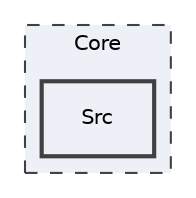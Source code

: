 digraph "Core/Src"
{
 // LATEX_PDF_SIZE
  edge [fontname="Helvetica",fontsize="10",labelfontname="Helvetica",labelfontsize="10"];
  node [fontname="Helvetica",fontsize="10",shape=record];
  compound=true
  subgraph clusterdir_c6310732a22f63c0c2fc5595561e68f1 {
    graph [ bgcolor="#edf0f7", pencolor="grey25", style="filled,dashed,", label="Core", fontname="Helvetica", fontsize="10", URL="dir_c6310732a22f63c0c2fc5595561e68f1.html"]
  dir_b596f468b52957496e4f78b80e029268 [shape=box, label="Src", style="filled,bold,", fillcolor="#edf0f7", color="grey25", URL="dir_b596f468b52957496e4f78b80e029268.html"];
  }
}
